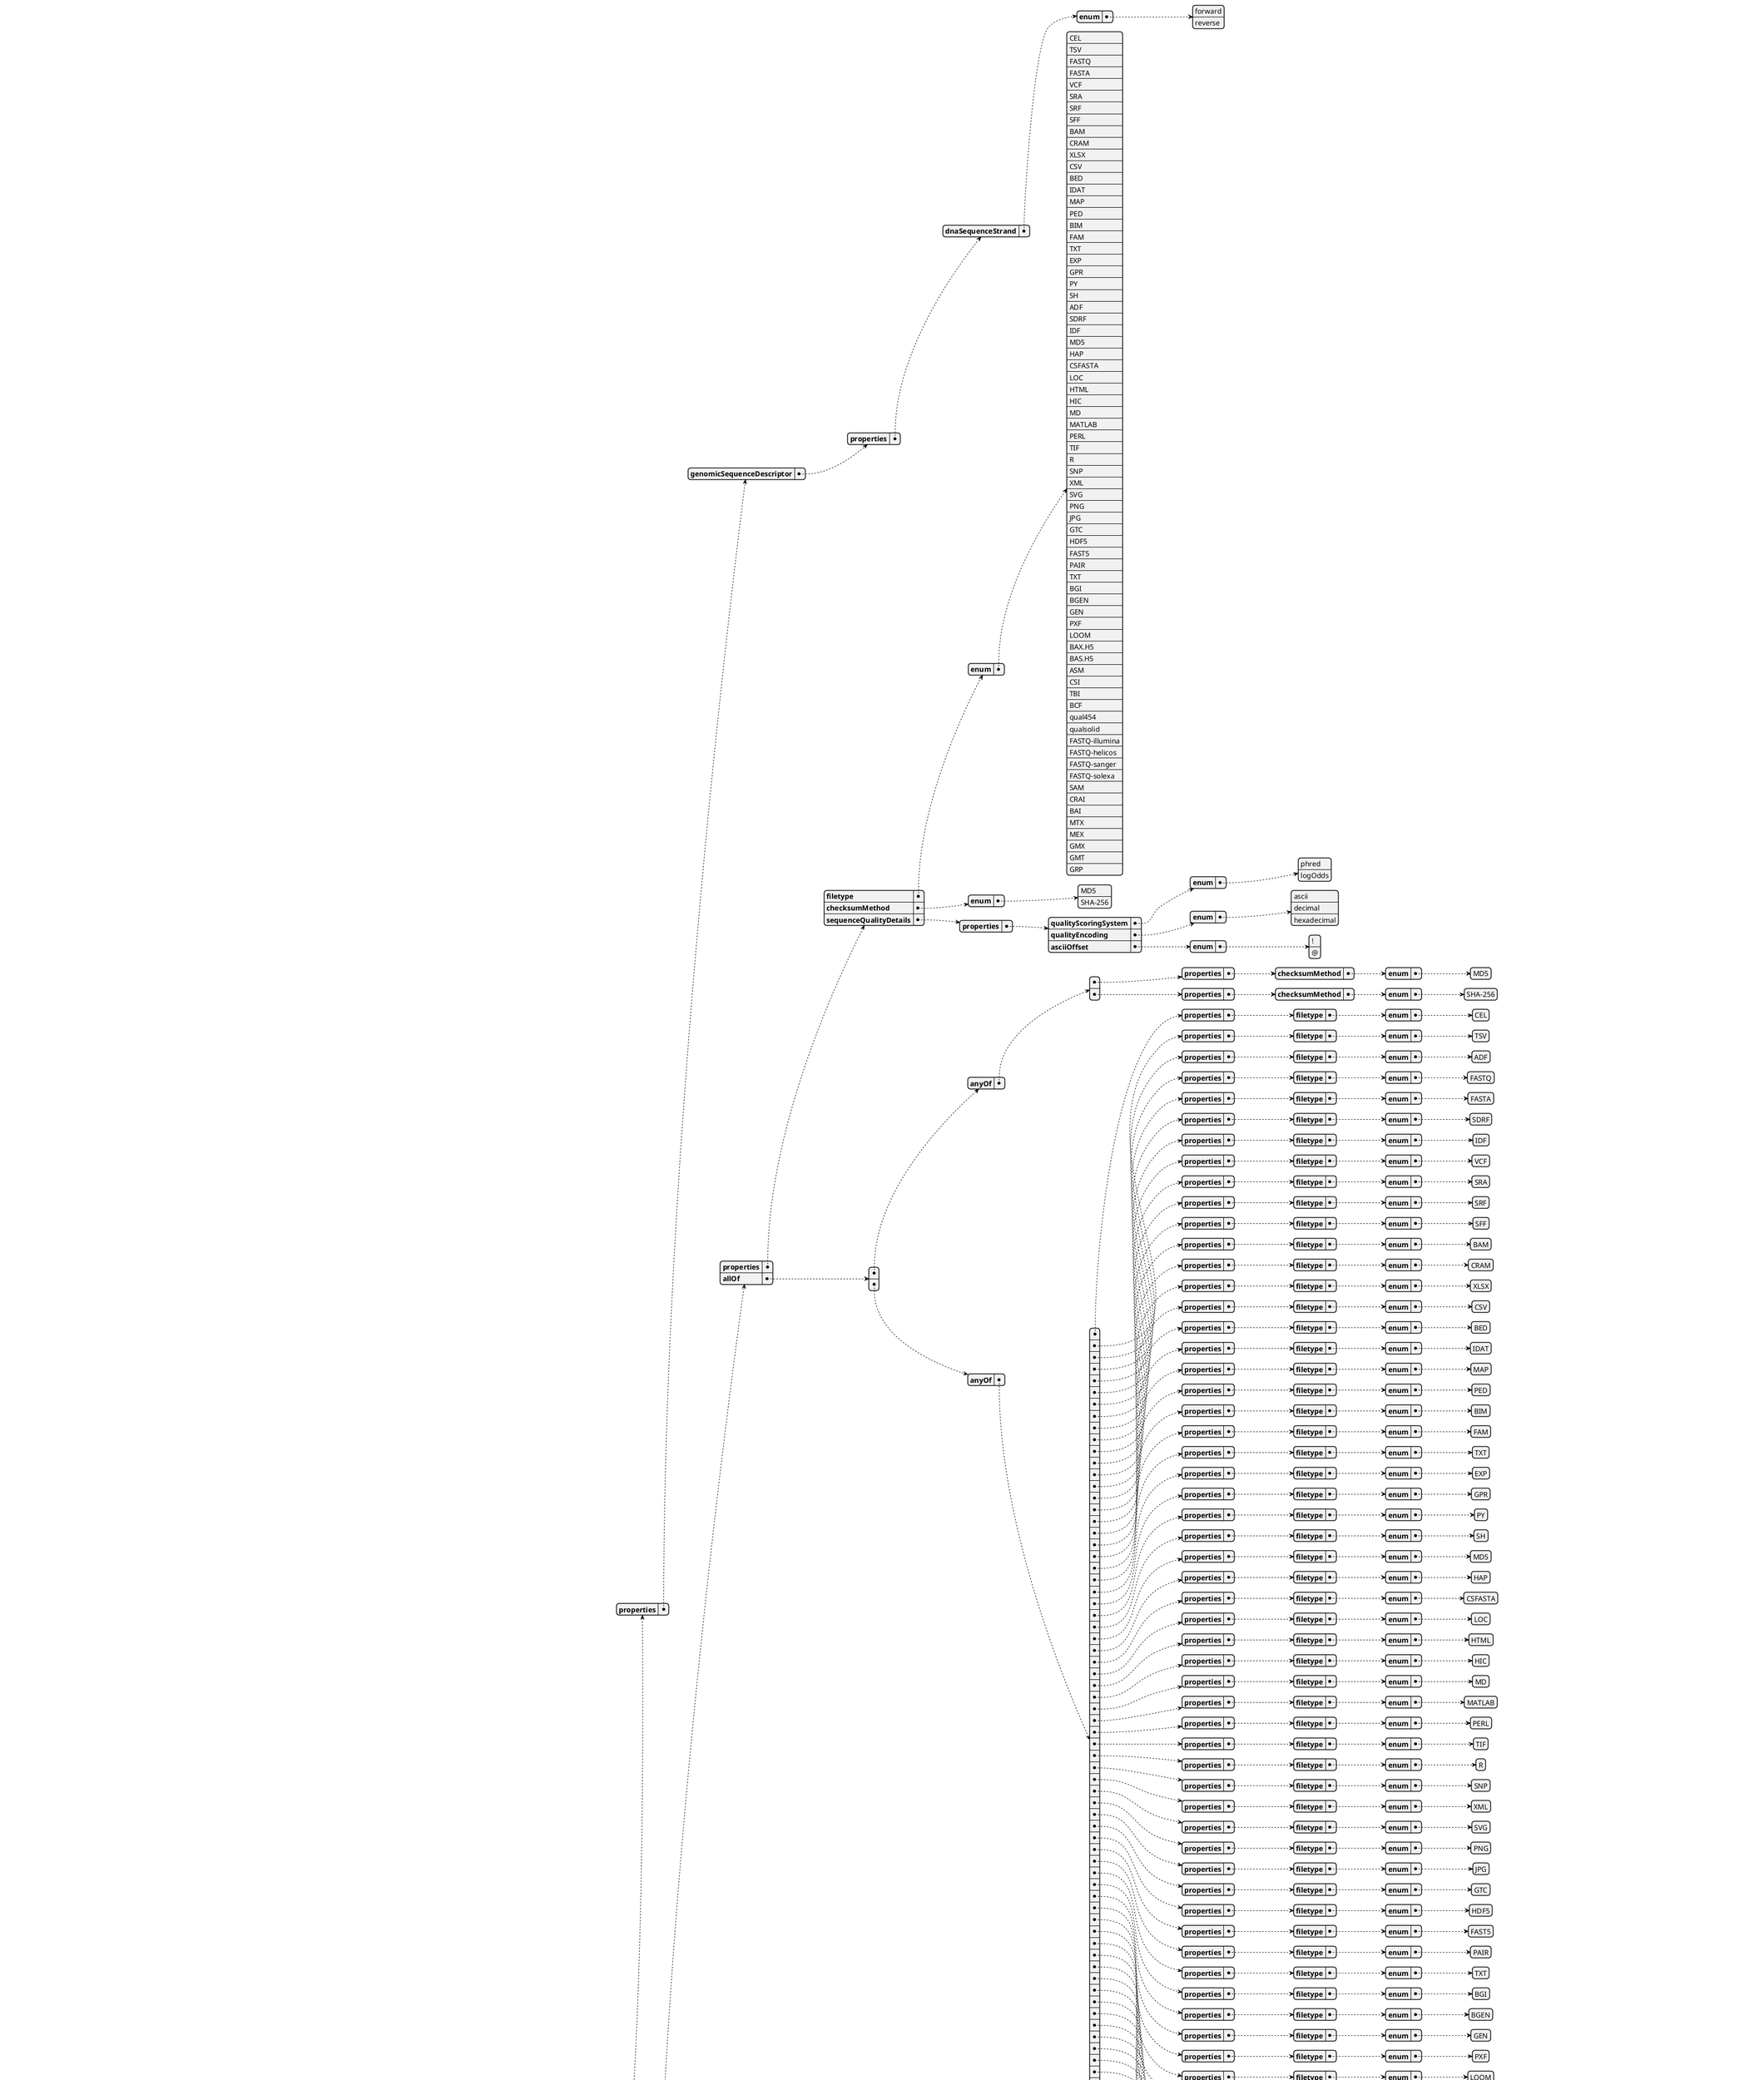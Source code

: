 @startjson

{
    "properties": {
        "schemaDescriptor": {
            "properties": {
                "objectType": {
                    "enum": [
                        "experiment",
                        "study",
                        "sample",
                        "individual",
                        "submission",
                        "assay",
                        "dataset",
                        "analysis",
                        "policy",
                        "DAC",
                        "protocol",
                        "object-set"
                    ]
                }
            }
        },
        "targetedLoci": {
            "items": {
                "properties": {
                    "lociDescriptor": {
                        "items": {
                            "properties": {
                                "genomicSequenceDescriptor": {
                                    "properties": {
                                        "dnaSequenceStrand": {
                                            "enum": [
                                                "forward",
                                                "reverse"
                                            ]
                                        }
                                    }
                                }
                            }
                        }
                    }
                }
            }
        },
        "assayTechnology": {
            "properties": {
                "assayInstrument": {
                    "enum": [
                        "array",
                        "sequencer"
                    ]
                }
            }
        },
        "typesOfOutputData": {
            "items": {
                "enum": [
                    "gene list",
                    "genomic data",
                    "metagenomic data",
                    "metatranscriptomic data",
                    "synthetic DNA data",
                    "transcriptomic data",
                    "viral RNA data",
                    "processed sequencing data",
                    "processed array data"
                ]
            }
        },
        "experimentTypeSpecifications": {
            "properties": {
                "arrayExperiment": {
                    "properties": {
                        "adfFiles": {
                            "items": {
                                "properties": {
                                    "filetype": {
                                        "enum": [
                                            "CEL",
                                            "TSV",
                                            "FASTQ",
                                            "FASTA",
                                            "VCF",
                                            "SRA",
                                            "SRF",
                                            "SFF",
                                            "BAM",
                                            "CRAM",
                                            "XLSX",
                                            "CSV",
                                            "BED",
                                            "IDAT",
                                            "MAP",
                                            "PED",
                                            "BIM",
                                            "FAM",
                                            "TXT",
                                            "EXP",
                                            "GPR",
                                            "PY",
                                            "SH",
                                            "ADF",
                                            "SDRF",
                                            "IDF",
                                            "MD5",
                                            "HAP",
                                            "CSFASTA",
                                            "LOC",
                                            "HTML",
                                            "HIC",
                                            "MD",
                                            "MATLAB",
                                            "PERL",
                                            "TIF",
                                            "R",
                                            "SNP",
                                            "XML",
                                            "SVG",
                                            "PNG",
                                            "JPG",
                                            "GTC",
                                            "HDF5",
                                            "FAST5",
                                            "PAIR",
                                            "TXT",
                                            "BGI",
                                            "BGEN",
                                            "GEN",
                                            "PXF",
                                            "LOOM",
                                            "BAX.H5",
                                            "BAS.H5",
                                            "ASM",
                                            "CSI",
                                            "TBI",
                                            "BCF",
                                            "qual454",
                                            "qualsolid",
                                            "FASTQ-illumina",
                                            "FASTQ-helicos",
                                            "FASTQ-sanger",
                                            "FASTQ-solexa",
                                            "SAM",
                                            "CRAI",
                                            "BAI",
                                            "MTX",
                                            "MEX ",
                                            "GMX",
                                            "GMT",
                                            "GRP"
                                        ]
                                    },
                                    "checksumMethod": {
                                        "enum": [
                                            "MD5",
                                            "SHA-256"
                                        ]
                                    },
                                    "sequenceQualityDetails": {
                                        "properties": {
                                            "qualityScoringSystem": {
                                                "enum": [
                                                    "phred",
                                                    "logOdds"
                                                ]
                                            },
                                            "qualityEncoding": {
                                                "enum": [
                                                    "ascii",
                                                    "decimal",
                                                    "hexadecimal"
                                                ]
                                            },
                                            "asciiOffset": {
                                                "enum": [
                                                    "!",
                                                    "@"
                                                ]
                                            }
                                        }
                                    }
                                },
                                "allOf": [
                                    {
                                        "anyOf": [
                                            {
                                                "properties": {
                                                    "checksumMethod": {
                                                        "enum": [
                                                            "MD5"
                                                        ]
                                                    }
                                                }
                                            },
                                            {
                                                "properties": {
                                                    "checksumMethod": {
                                                        "enum": [
                                                            "SHA-256"
                                                        ]
                                                    }
                                                }
                                            }
                                        ]
                                    },
                                    {
                                        "anyOf": [
                                            {
                                                "properties": {
                                                    "filetype": {
                                                        "enum": [
                                                            "CEL"
                                                        ]
                                                    }
                                                }
                                            },
                                            {
                                                "properties": {
                                                    "filetype": {
                                                        "enum": [
                                                            "TSV"
                                                        ]
                                                    }
                                                }
                                            },
                                            {
                                                "properties": {
                                                    "filetype": {
                                                        "enum": [
                                                            "ADF"
                                                        ]
                                                    }
                                                }
                                            },
                                            {
                                                "properties": {
                                                    "filetype": {
                                                        "enum": [
                                                            "FASTQ"
                                                        ]
                                                    }
                                                }
                                            },
                                            {
                                                "properties": {
                                                    "filetype": {
                                                        "enum": [
                                                            "FASTA"
                                                        ]
                                                    }
                                                }
                                            },
                                            {
                                                "properties": {
                                                    "filetype": {
                                                        "enum": [
                                                            "SDRF"
                                                        ]
                                                    }
                                                }
                                            },
                                            {
                                                "properties": {
                                                    "filetype": {
                                                        "enum": [
                                                            "IDF"
                                                        ]
                                                    }
                                                }
                                            },
                                            {
                                                "properties": {
                                                    "filetype": {
                                                        "enum": [
                                                            "VCF"
                                                        ]
                                                    }
                                                }
                                            },
                                            {
                                                "properties": {
                                                    "filetype": {
                                                        "enum": [
                                                            "SRA"
                                                        ]
                                                    }
                                                }
                                            },
                                            {
                                                "properties": {
                                                    "filetype": {
                                                        "enum": [
                                                            "SRF"
                                                        ]
                                                    }
                                                }
                                            },
                                            {
                                                "properties": {
                                                    "filetype": {
                                                        "enum": [
                                                            "SFF"
                                                        ]
                                                    }
                                                }
                                            },
                                            {
                                                "properties": {
                                                    "filetype": {
                                                        "enum": [
                                                            "BAM"
                                                        ]
                                                    }
                                                }
                                            },
                                            {
                                                "properties": {
                                                    "filetype": {
                                                        "enum": [
                                                            "CRAM"
                                                        ]
                                                    }
                                                }
                                            },
                                            {
                                                "properties": {
                                                    "filetype": {
                                                        "enum": [
                                                            "XLSX"
                                                        ]
                                                    }
                                                }
                                            },
                                            {
                                                "properties": {
                                                    "filetype": {
                                                        "enum": [
                                                            "CSV"
                                                        ]
                                                    }
                                                }
                                            },
                                            {
                                                "properties": {
                                                    "filetype": {
                                                        "enum": [
                                                            "BED"
                                                        ]
                                                    }
                                                }
                                            },
                                            {
                                                "properties": {
                                                    "filetype": {
                                                        "enum": [
                                                            "IDAT"
                                                        ]
                                                    }
                                                }
                                            },
                                            {
                                                "properties": {
                                                    "filetype": {
                                                        "enum": [
                                                            "MAP"
                                                        ]
                                                    }
                                                }
                                            },
                                            {
                                                "properties": {
                                                    "filetype": {
                                                        "enum": [
                                                            "PED"
                                                        ]
                                                    }
                                                }
                                            },
                                            {
                                                "properties": {
                                                    "filetype": {
                                                        "enum": [
                                                            "BIM"
                                                        ]
                                                    }
                                                }
                                            },
                                            {
                                                "properties": {
                                                    "filetype": {
                                                        "enum": [
                                                            "FAM"
                                                        ]
                                                    }
                                                }
                                            },
                                            {
                                                "properties": {
                                                    "filetype": {
                                                        "enum": [
                                                            "TXT"
                                                        ]
                                                    }
                                                }
                                            },
                                            {
                                                "properties": {
                                                    "filetype": {
                                                        "enum": [
                                                            "EXP"
                                                        ]
                                                    }
                                                }
                                            },
                                            {
                                                "properties": {
                                                    "filetype": {
                                                        "enum": [
                                                            "GPR"
                                                        ]
                                                    }
                                                }
                                            },
                                            {
                                                "properties": {
                                                    "filetype": {
                                                        "enum": [
                                                            "PY"
                                                        ]
                                                    }
                                                }
                                            },
                                            {
                                                "properties": {
                                                    "filetype": {
                                                        "enum": [
                                                            "SH"
                                                        ]
                                                    }
                                                }
                                            },
                                            {
                                                "properties": {
                                                    "filetype": {
                                                        "enum": [
                                                            "MD5"
                                                        ]
                                                    }
                                                }
                                            },
                                            {
                                                "properties": {
                                                    "filetype": {
                                                        "enum": [
                                                            "HAP"
                                                        ]
                                                    }
                                                }
                                            },
                                            {
                                                "properties": {
                                                    "filetype": {
                                                        "enum": [
                                                            "CSFASTA"
                                                        ]
                                                    }
                                                }
                                            },
                                            {
                                                "properties": {
                                                    "filetype": {
                                                        "enum": [
                                                            "LOC"
                                                        ]
                                                    }
                                                }
                                            },
                                            {
                                                "properties": {
                                                    "filetype": {
                                                        "enum": [
                                                            "HTML"
                                                        ]
                                                    }
                                                }
                                            },
                                            {
                                                "properties": {
                                                    "filetype": {
                                                        "enum": [
                                                            "HIC"
                                                        ]
                                                    }
                                                }
                                            },
                                            {
                                                "properties": {
                                                    "filetype": {
                                                        "enum": [
                                                            "MD"
                                                        ]
                                                    }
                                                }
                                            },
                                            {
                                                "properties": {
                                                    "filetype": {
                                                        "enum": [
                                                            "MATLAB"
                                                        ]
                                                    }
                                                }
                                            },
                                            {
                                                "properties": {
                                                    "filetype": {
                                                        "enum": [
                                                            "PERL"
                                                        ]
                                                    }
                                                }
                                            },
                                            {
                                                "properties": {
                                                    "filetype": {
                                                        "enum": [
                                                            "TIF"
                                                        ]
                                                    }
                                                }
                                            },
                                            {
                                                "properties": {
                                                    "filetype": {
                                                        "enum": [
                                                            "R"
                                                        ]
                                                    }
                                                }
                                            },
                                            {
                                                "properties": {
                                                    "filetype": {
                                                        "enum": [
                                                            "SNP"
                                                        ]
                                                    }
                                                }
                                            },
                                            {
                                                "properties": {
                                                    "filetype": {
                                                        "enum": [
                                                            "XML"
                                                        ]
                                                    }
                                                }
                                            },
                                            {
                                                "properties": {
                                                    "filetype": {
                                                        "enum": [
                                                            "SVG"
                                                        ]
                                                    }
                                                }
                                            },
                                            {
                                                "properties": {
                                                    "filetype": {
                                                        "enum": [
                                                            "PNG"
                                                        ]
                                                    }
                                                }
                                            },
                                            {
                                                "properties": {
                                                    "filetype": {
                                                        "enum": [
                                                            "JPG"
                                                        ]
                                                    }
                                                }
                                            },
                                            {
                                                "properties": {
                                                    "filetype": {
                                                        "enum": [
                                                            "GTC"
                                                        ]
                                                    }
                                                }
                                            },
                                            {
                                                "properties": {
                                                    "filetype": {
                                                        "enum": [
                                                            "HDF5"
                                                        ]
                                                    }
                                                }
                                            },
                                            {
                                                "properties": {
                                                    "filetype": {
                                                        "enum": [
                                                            "FAST5"
                                                        ]
                                                    }
                                                }
                                            },
                                            {
                                                "properties": {
                                                    "filetype": {
                                                        "enum": [
                                                            "PAIR"
                                                        ]
                                                    }
                                                }
                                            },
                                            {
                                                "properties": {
                                                    "filetype": {
                                                        "enum": [
                                                            "TXT"
                                                        ]
                                                    }
                                                }
                                            },
                                            {
                                                "properties": {
                                                    "filetype": {
                                                        "enum": [
                                                            "BGI"
                                                        ]
                                                    }
                                                }
                                            },
                                            {
                                                "properties": {
                                                    "filetype": {
                                                        "enum": [
                                                            "BGEN"
                                                        ]
                                                    }
                                                }
                                            },
                                            {
                                                "properties": {
                                                    "filetype": {
                                                        "enum": [
                                                            "GEN"
                                                        ]
                                                    }
                                                }
                                            },
                                            {
                                                "properties": {
                                                    "filetype": {
                                                        "enum": [
                                                            "PXF"
                                                        ]
                                                    }
                                                }
                                            },
                                            {
                                                "properties": {
                                                    "filetype": {
                                                        "enum": [
                                                            "LOOM"
                                                        ]
                                                    }
                                                }
                                            },
                                            {
                                                "properties": {
                                                    "filetype": {
                                                        "enum": [
                                                            "BAX.H5"
                                                        ]
                                                    }
                                                }
                                            },
                                            {
                                                "properties": {
                                                    "filetype": {
                                                        "enum": [
                                                            "BAS.H5"
                                                        ]
                                                    }
                                                }
                                            },
                                            {
                                                "properties": {
                                                    "filetype": {
                                                        "enum": [
                                                            "ASM"
                                                        ]
                                                    }
                                                }
                                            },
                                            {
                                                "properties": {
                                                    "filetype": {
                                                        "enum": [
                                                            "CSI"
                                                        ]
                                                    }
                                                }
                                            },
                                            {
                                                "properties": {
                                                    "filetype": {
                                                        "enum": [
                                                            "TBI"
                                                        ]
                                                    }
                                                }
                                            },
                                            {
                                                "properties": {
                                                    "filetype": {
                                                        "enum": [
                                                            "BCF"
                                                        ]
                                                    }
                                                }
                                            },
                                            {
                                                "properties": {
                                                    "filetype": {
                                                        "enum": [
                                                            "qual454"
                                                        ]
                                                    }
                                                }
                                            },
                                            {
                                                "properties": {
                                                    "filetype": {
                                                        "enum": [
                                                            "qualsolid"
                                                        ]
                                                    }
                                                }
                                            },
                                            {
                                                "properties": {
                                                    "filetype": {
                                                        "enum": [
                                                            "FASTQ-illumina"
                                                        ]
                                                    }
                                                }
                                            },
                                            {
                                                "properties": {
                                                    "filetype": {
                                                        "enum": [
                                                            "FASTQ-helicos"
                                                        ]
                                                    }
                                                }
                                            },
                                            {
                                                "properties": {
                                                    "filetype": {
                                                        "enum": [
                                                            "FASTQ-sanger"
                                                        ]
                                                    }
                                                }
                                            },
                                            {
                                                "properties": {
                                                    "filetype": {
                                                        "enum": [
                                                            "FASTQ-solexa"
                                                        ]
                                                    }
                                                }
                                            },
                                            {
                                                "properties": {
                                                    "filetype": {
                                                        "enum": [
                                                            "SAM"
                                                        ]
                                                    }
                                                }
                                            },
                                            {
                                                "properties": {
                                                    "filetype": {
                                                        "enum": [
                                                            "CRAI"
                                                        ]
                                                    }
                                                }
                                            },
                                            {
                                                "properties": {
                                                    "filetype": {
                                                        "enum": [
                                                            "BAI"
                                                        ]
                                                    }
                                                }
                                            },
                                            {
                                                "properties": {
                                                    "filetype": {
                                                        "enum": [
                                                            "MTX"
                                                        ]
                                                    }
                                                }
                                            },
                                            {
                                                "properties": {
                                                    "filetype": {
                                                        "enum": [
                                                            "MEX"
                                                        ]
                                                    }
                                                }
                                            },
                                            {
                                                "properties": {
                                                    "filetype": {
                                                        "enum": [
                                                            "GMX"
                                                        ]
                                                    }
                                                }
                                            },
                                            {
                                                "properties": {
                                                    "filetype": {
                                                        "enum": [
                                                            "GMT"
                                                        ]
                                                    }
                                                }
                                            },
                                            {
                                                "properties": {
                                                    "filetype": {
                                                        "enum": [
                                                            "GRP"
                                                        ]
                                                    }
                                                }
                                            }
                                        ]
                                    }
                                ]
                            }
                        }
                    }
                },
                "sequencingExperiment": {
                    "properties": {
                        "libraryLayout": {
                            "enum": [
                                "paired-end",
                                "single-end"
                            ]
                        },
                        "spotDescriptor": {
                            "items": {
                                "properties": {
                                    "readSpecs": {
                                        "items": {
                                            "properties": {
                                                "readClass": {
                                                    "enum": [
                                                        "Application Read",
                                                        "Technical Read"
                                                    ]
                                                },
                                                "readType": {
                                                    "enum": [
                                                        "Forward",
                                                        "Reverse",
                                                        "Adapter",
                                                        "Primer",
                                                        "Linker",
                                                        "BarCode",
                                                        "Other"
                                                    ]
                                                },
                                                "expectedBasecallTable": {
                                                    "properties": {
                                                        "basecalls": {
                                                            "items": {
                                                                "properties": {
                                                                    "matchEdge": {
                                                                        "enum": [
                                                                            "full",
                                                                            "start",
                                                                            "end"
                                                                        ]
                                                                    }
                                                                }
                                                            }
                                                        }
                                                    }
                                                }
                                            }
                                        }
                                    }
                                }
                            }
                        }
                    }
                }
            }
        },
        "experimentRelationships": {
            "items": {
                "allOf": [
                    {
                        "properties": {
                            "rType": {
                                "enum": [
                                    "referencedBy",
                                    "developsFrom",
                                    "sameAs",
                                    "memberOf",
                                    "groupedWith",
                                    "familyRelationshipWith",
                                    "childOf",
                                    "isAfter",
                                    "publishedIn",
                                    "submittedBy",
                                    "contactOf",
                                    "mainContactOf"
                                ]
                            },
                            "rSource": {
                                "allOf": [
                                    {
                                        "properties": {
                                            "objectType": {
                                                "enum": [
                                                    "experiment",
                                                    "study",
                                                    "sample",
                                                    "individual",
                                                    "submission",
                                                    "assay",
                                                    "dataset",
                                                    "analysis",
                                                    "policy",
                                                    "DAC",
                                                    "protocol",
                                                    "externalAccession",
                                                    "externalURL"
                                                ]
                                            }
                                        },
                                        "allOf": [
                                            {
                                                "anyOf": [
                                                    {
                                                        "properties": {
                                                            "objectType": {
                                                                "enum": [
                                                                    "externalAccession"
                                                                ]
                                                            }
                                                        }
                                                    },
                                                    {
                                                        "properties": {
                                                            "objectType": {
                                                                "enum": [
                                                                    "experiment"
                                                                ]
                                                            }
                                                        }
                                                    },
                                                    {
                                                        "properties": {
                                                            "objectType": {
                                                                "enum": [
                                                                    "study"
                                                                ]
                                                            }
                                                        }
                                                    },
                                                    {
                                                        "properties": {
                                                            "objectType": {
                                                                "enum": [
                                                                    "sample"
                                                                ]
                                                            }
                                                        }
                                                    },
                                                    {
                                                        "properties": {
                                                            "objectType": {
                                                                "enum": [
                                                                    "submission"
                                                                ]
                                                            }
                                                        }
                                                    },
                                                    {
                                                        "properties": {
                                                            "objectType": {
                                                                "enum": [
                                                                    "assay"
                                                                ]
                                                            }
                                                        }
                                                    },
                                                    {
                                                        "properties": {
                                                            "objectType": {
                                                                "enum": [
                                                                    "dataset"
                                                                ]
                                                            }
                                                        }
                                                    },
                                                    {
                                                        "properties": {
                                                            "objectType": {
                                                                "enum": [
                                                                    "analysis"
                                                                ]
                                                            }
                                                        }
                                                    },
                                                    {
                                                        "properties": {
                                                            "objectType": {
                                                                "enum": [
                                                                    "policy"
                                                                ]
                                                            }
                                                        }
                                                    },
                                                    {
                                                        "properties": {
                                                            "objectType": {
                                                                "enum": [
                                                                    "DAC"
                                                                ]
                                                            }
                                                        }
                                                    },
                                                    {
                                                        "properties": {
                                                            "objectType": {
                                                                "enum": [
                                                                    "individual"
                                                                ]
                                                            }
                                                        }
                                                    },
                                                    {
                                                        "properties": {
                                                            "objectType": {
                                                                "enum": [
                                                                    "protocol"
                                                                ]
                                                            }
                                                        }
                                                    }
                                                ]
                                            }
                                        ]
                                    }
                                ]
                            },
                            "rTarget": {
                                "allOf": [
                                    {
                                        "properties": {
                                            "objectType": {
                                                "enum": [
                                                    "experiment",
                                                    "study",
                                                    "sample",
                                                    "individual",
                                                    "submission",
                                                    "assay",
                                                    "dataset",
                                                    "analysis",
                                                    "policy",
                                                    "DAC",
                                                    "protocol",
                                                    "externalAccession",
                                                    "externalURL"
                                                ]
                                            }
                                        },
                                        "allOf": [
                                            {
                                                "anyOf": [
                                                    {
                                                        "properties": {
                                                            "objectType": {
                                                                "enum": [
                                                                    "externalAccession"
                                                                ]
                                                            }
                                                        }
                                                    },
                                                    {
                                                        "properties": {
                                                            "objectType": {
                                                                "enum": [
                                                                    "experiment"
                                                                ]
                                                            }
                                                        }
                                                    },
                                                    {
                                                        "properties": {
                                                            "objectType": {
                                                                "enum": [
                                                                    "study"
                                                                ]
                                                            }
                                                        }
                                                    },
                                                    {
                                                        "properties": {
                                                            "objectType": {
                                                                "enum": [
                                                                    "sample"
                                                                ]
                                                            }
                                                        }
                                                    },
                                                    {
                                                        "properties": {
                                                            "objectType": {
                                                                "enum": [
                                                                    "submission"
                                                                ]
                                                            }
                                                        }
                                                    },
                                                    {
                                                        "properties": {
                                                            "objectType": {
                                                                "enum": [
                                                                    "assay"
                                                                ]
                                                            }
                                                        }
                                                    },
                                                    {
                                                        "properties": {
                                                            "objectType": {
                                                                "enum": [
                                                                    "dataset"
                                                                ]
                                                            }
                                                        }
                                                    },
                                                    {
                                                        "properties": {
                                                            "objectType": {
                                                                "enum": [
                                                                    "analysis"
                                                                ]
                                                            }
                                                        }
                                                    },
                                                    {
                                                        "properties": {
                                                            "objectType": {
                                                                "enum": [
                                                                    "policy"
                                                                ]
                                                            }
                                                        }
                                                    },
                                                    {
                                                        "properties": {
                                                            "objectType": {
                                                                "enum": [
                                                                    "DAC"
                                                                ]
                                                            }
                                                        }
                                                    },
                                                    {
                                                        "properties": {
                                                            "objectType": {
                                                                "enum": [
                                                                    "individual"
                                                                ]
                                                            }
                                                        }
                                                    },
                                                    {
                                                        "properties": {
                                                            "objectType": {
                                                                "enum": [
                                                                    "protocol"
                                                                ]
                                                            }
                                                        }
                                                    }
                                                ]
                                            }
                                        ]
                                    }
                                ]
                            }
                        }
                    }
                ]
            }
        }
    },
    "oneOf": [
        {
            "properties": {
                "assayTechnology": {
                    "properties": {
                        "assayInstrument": {
                            "enum": [
                                "sequencer"
                            ]
                        }
                    }
                }
            }
        },
        {
            "properties": {
                "assayTechnology": {
                    "properties": {
                        "assayInstrument": {
                            "enum": [
                                "array"
                            ]
                        }
                    }
                }
            }
        }
    ]
}
@endjson